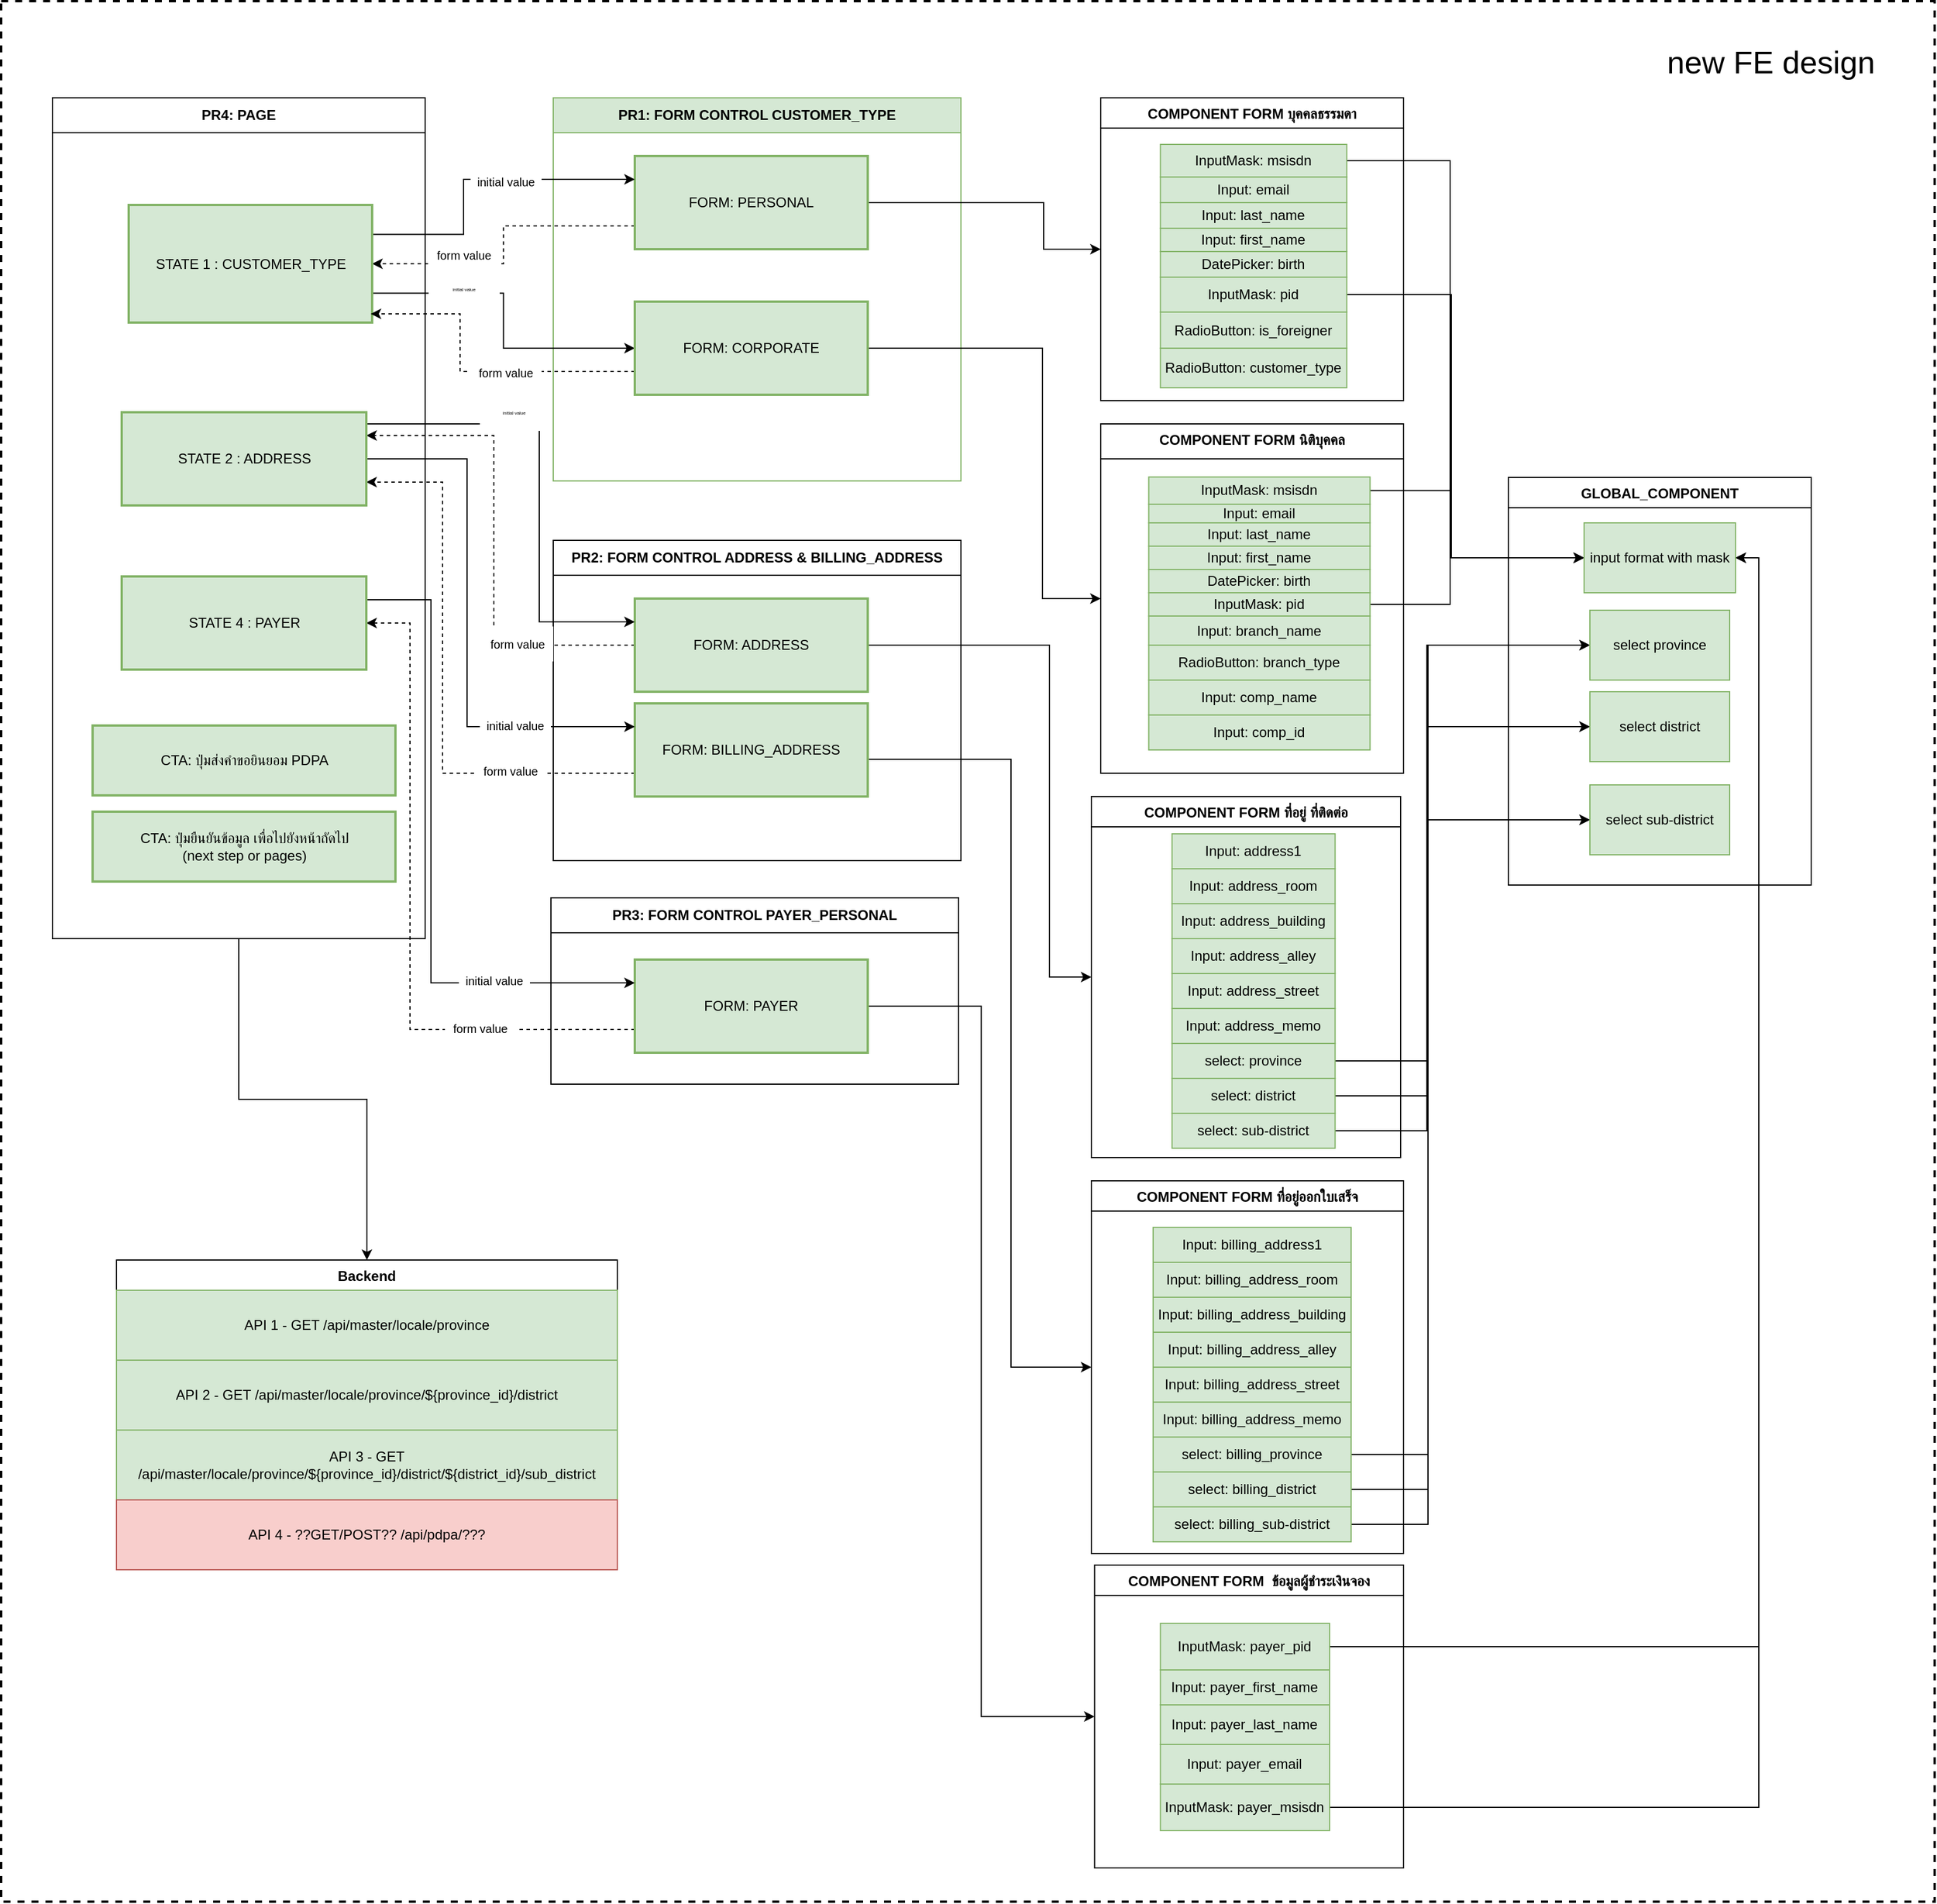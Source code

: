 <mxfile version="20.8.23" type="github">
  <diagram name="หน้า-1" id="idDFT1mlw6KMjC4FTWLW">
    <mxGraphModel dx="914" dy="258" grid="0" gridSize="10" guides="1" tooltips="1" connect="1" arrows="1" fold="1" page="0" pageScale="1" pageWidth="827" pageHeight="1169" background="#ffffff" math="0" shadow="0">
      <root>
        <mxCell id="0" />
        <mxCell id="1" parent="0" />
        <mxCell id="Ogqyakze48-16BQAnKmu-169" value="" style="rounded=0;whiteSpace=wrap;html=1;dashed=1;fontSize=18;fillColor=none;strokeWidth=2;" parent="1" vertex="1">
          <mxGeometry x="76" y="637" width="1660" height="1632" as="geometry" />
        </mxCell>
        <mxCell id="Ogqyakze48-16BQAnKmu-181" style="edgeStyle=orthogonalEdgeStyle;rounded=0;orthogonalLoop=1;jettySize=auto;html=1;exitX=0.5;exitY=1;exitDx=0;exitDy=0;entryX=0.5;entryY=0;entryDx=0;entryDy=0;" parent="1" source="Ogqyakze48-16BQAnKmu-23" target="Ogqyakze48-16BQAnKmu-176" edge="1">
          <mxGeometry relative="1" as="geometry" />
        </mxCell>
        <mxCell id="Ogqyakze48-16BQAnKmu-23" value="&lt;b&gt;PR4: PAGE&lt;/b&gt;" style="swimlane;fontStyle=0;childLayout=stackLayout;horizontal=1;startSize=30;horizontalStack=0;resizeParent=1;resizeParentMax=0;resizeLast=0;collapsible=1;marginBottom=0;whiteSpace=wrap;html=1;fillColor=default;movable=1;resizable=1;rotatable=1;deletable=1;editable=1;locked=0;connectable=1;" parent="1" vertex="1">
          <mxGeometry x="120" y="720" width="320" height="722" as="geometry" />
        </mxCell>
        <mxCell id="Ogqyakze48-16BQAnKmu-26" value="&lt;b&gt;PR1: FORM CONTROL CUSTOMER_TYPE&lt;/b&gt;" style="swimlane;fontStyle=0;childLayout=stackLayout;horizontal=1;startSize=30;horizontalStack=0;resizeParent=1;resizeParentMax=0;resizeLast=0;collapsible=1;marginBottom=0;whiteSpace=wrap;html=1;fillColor=#d5e8d4;movable=1;resizable=1;rotatable=1;deletable=1;editable=1;locked=0;connectable=1;strokeColor=#82b366;" parent="1" vertex="1">
          <mxGeometry x="550" y="720" width="350" height="329" as="geometry" />
        </mxCell>
        <mxCell id="Ogqyakze48-16BQAnKmu-33" value="&lt;span style=&quot;font-size: 27px;&quot;&gt;new FE design&lt;/span&gt;" style="text;html=1;strokeColor=none;fillColor=none;align=center;verticalAlign=middle;whiteSpace=wrap;rounded=0;fontSize=27;" parent="1" vertex="1">
          <mxGeometry x="1473" y="675" width="245" height="30" as="geometry" />
        </mxCell>
        <mxCell id="Ogqyakze48-16BQAnKmu-171" style="edgeStyle=orthogonalEdgeStyle;rounded=0;orthogonalLoop=1;jettySize=auto;html=1;exitX=1;exitY=0.5;exitDx=0;exitDy=0;entryX=0;entryY=0.5;entryDx=0;entryDy=0;" parent="1" source="Ogqyakze48-16BQAnKmu-27" target="Ogqyakze48-16BQAnKmu-81" edge="1">
          <mxGeometry relative="1" as="geometry">
            <Array as="points">
              <mxPoint x="971" y="810" />
              <mxPoint x="971" y="850" />
            </Array>
          </mxGeometry>
        </mxCell>
        <mxCell id="Ogqyakze48-16BQAnKmu-194" style="edgeStyle=orthogonalEdgeStyle;rounded=0;orthogonalLoop=1;jettySize=auto;html=1;exitX=0;exitY=0.75;exitDx=0;exitDy=0;fontSize=10;fontColor=default;dashed=1;entryX=1;entryY=0.5;entryDx=0;entryDy=0;" parent="1" source="Ogqyakze48-16BQAnKmu-27" target="Ogqyakze48-16BQAnKmu-24" edge="1">
          <mxGeometry relative="1" as="geometry">
            <mxPoint x="410" y="886" as="targetPoint" />
          </mxGeometry>
        </mxCell>
        <mxCell id="Ogqyakze48-16BQAnKmu-27" value="FORM: PERSONAL" style="rounded=0;whiteSpace=wrap;html=1;fillColor=#d5e8d4;strokeWidth=2;strokeColor=#82b366;" parent="1" vertex="1">
          <mxGeometry x="620" y="770" width="200" height="80" as="geometry" />
        </mxCell>
        <mxCell id="R_w88syAWlNDiEOUGv3d-7" style="edgeStyle=orthogonalEdgeStyle;rounded=0;orthogonalLoop=1;jettySize=auto;html=1;exitX=1;exitY=0.75;exitDx=0;exitDy=0;" parent="1" source="Ogqyakze48-16BQAnKmu-24" target="Ogqyakze48-16BQAnKmu-43" edge="1">
          <mxGeometry relative="1" as="geometry" />
        </mxCell>
        <mxCell id="R_w88syAWlNDiEOUGv3d-9" style="edgeStyle=orthogonalEdgeStyle;rounded=0;orthogonalLoop=1;jettySize=auto;html=1;exitX=1;exitY=0.25;exitDx=0;exitDy=0;entryX=0;entryY=0.25;entryDx=0;entryDy=0;" parent="1" source="Ogqyakze48-16BQAnKmu-24" target="Ogqyakze48-16BQAnKmu-27" edge="1">
          <mxGeometry relative="1" as="geometry">
            <Array as="points">
              <mxPoint x="473" y="837" />
              <mxPoint x="473" y="790" />
            </Array>
          </mxGeometry>
        </mxCell>
        <mxCell id="Ogqyakze48-16BQAnKmu-24" value="STATE 1 : CUSTOMER_TYPE" style="rounded=0;whiteSpace=wrap;html=1;fillColor=#d5e8d4;strokeWidth=2;strokeColor=#82b366;" parent="1" vertex="1">
          <mxGeometry x="185.5" y="812" width="209" height="101" as="geometry" />
        </mxCell>
        <mxCell id="R_w88syAWlNDiEOUGv3d-5" style="edgeStyle=orthogonalEdgeStyle;rounded=0;orthogonalLoop=1;jettySize=auto;html=1;exitX=1;exitY=0.5;exitDx=0;exitDy=0;entryX=0;entryY=0.5;entryDx=0;entryDy=0;" parent="1" source="Ogqyakze48-16BQAnKmu-43" target="Ogqyakze48-16BQAnKmu-102" edge="1">
          <mxGeometry relative="1" as="geometry">
            <Array as="points">
              <mxPoint x="970" y="935" />
              <mxPoint x="970" y="1150" />
            </Array>
          </mxGeometry>
        </mxCell>
        <mxCell id="R_w88syAWlNDiEOUGv3d-8" style="edgeStyle=orthogonalEdgeStyle;rounded=0;orthogonalLoop=1;jettySize=auto;html=1;exitX=0;exitY=0.75;exitDx=0;exitDy=0;entryX=0.994;entryY=0.926;entryDx=0;entryDy=0;entryPerimeter=0;dashed=1;" parent="1" source="Ogqyakze48-16BQAnKmu-43" target="Ogqyakze48-16BQAnKmu-24" edge="1">
          <mxGeometry relative="1" as="geometry">
            <Array as="points">
              <mxPoint x="470" y="955" />
              <mxPoint x="470" y="906" />
            </Array>
          </mxGeometry>
        </mxCell>
        <mxCell id="Ogqyakze48-16BQAnKmu-43" value="FORM: CORPORATE" style="rounded=0;whiteSpace=wrap;html=1;fillColor=#d5e8d4;strokeWidth=2;strokeColor=#82b366;" parent="1" vertex="1">
          <mxGeometry x="620" y="895" width="200" height="80" as="geometry" />
        </mxCell>
        <mxCell id="Ogqyakze48-16BQAnKmu-66" value="&lt;b&gt;PR2: FORM CONTROL ADDRESS &amp;amp; BILLING_ADDRESS&lt;/b&gt;" style="swimlane;fontStyle=0;childLayout=stackLayout;horizontal=1;startSize=30;horizontalStack=0;resizeParent=1;resizeParentMax=0;resizeLast=0;collapsible=1;marginBottom=0;whiteSpace=wrap;html=1;fillColor=default;movable=1;resizable=1;rotatable=1;deletable=1;editable=1;locked=0;connectable=1;" parent="1" vertex="1">
          <mxGeometry x="550" y="1100" width="350" height="275" as="geometry" />
        </mxCell>
        <mxCell id="Ogqyakze48-16BQAnKmu-173" style="edgeStyle=orthogonalEdgeStyle;rounded=0;orthogonalLoop=1;jettySize=auto;html=1;exitX=1;exitY=0.5;exitDx=0;exitDy=0;entryX=0;entryY=0.5;entryDx=0;entryDy=0;" parent="1" source="Ogqyakze48-16BQAnKmu-67" target="Ogqyakze48-16BQAnKmu-114" edge="1">
          <mxGeometry relative="1" as="geometry">
            <Array as="points">
              <mxPoint x="976" y="1190" />
              <mxPoint x="976" y="1475" />
            </Array>
          </mxGeometry>
        </mxCell>
        <mxCell id="f3dHsWI9PJ_UE8MjtRF6-1" style="edgeStyle=orthogonalEdgeStyle;rounded=0;orthogonalLoop=1;jettySize=auto;html=1;exitX=0;exitY=0.5;exitDx=0;exitDy=0;entryX=1;entryY=0.25;entryDx=0;entryDy=0;dashed=1;" parent="1" source="Ogqyakze48-16BQAnKmu-67" target="Ogqyakze48-16BQAnKmu-72" edge="1">
          <mxGeometry relative="1" as="geometry">
            <Array as="points">
              <mxPoint x="499" y="1190" />
              <mxPoint x="499" y="1010" />
            </Array>
          </mxGeometry>
        </mxCell>
        <mxCell id="Ogqyakze48-16BQAnKmu-67" value="FORM: ADDRESS" style="rounded=0;whiteSpace=wrap;html=1;fillColor=#d5e8d4;strokeWidth=2;strokeColor=#82b366;" parent="1" vertex="1">
          <mxGeometry x="620" y="1150" width="200" height="80" as="geometry" />
        </mxCell>
        <mxCell id="Ogqyakze48-16BQAnKmu-174" style="edgeStyle=orthogonalEdgeStyle;rounded=0;orthogonalLoop=1;jettySize=auto;html=1;exitX=1;exitY=0.5;exitDx=0;exitDy=0;entryX=0;entryY=0.5;entryDx=0;entryDy=0;" parent="1" source="Ogqyakze48-16BQAnKmu-69" target="Ogqyakze48-16BQAnKmu-124" edge="1">
          <mxGeometry relative="1" as="geometry">
            <Array as="points">
              <mxPoint x="820" y="1288" />
              <mxPoint x="943" y="1288" />
              <mxPoint x="943" y="1810" />
            </Array>
          </mxGeometry>
        </mxCell>
        <mxCell id="f3dHsWI9PJ_UE8MjtRF6-3" style="edgeStyle=orthogonalEdgeStyle;rounded=0;orthogonalLoop=1;jettySize=auto;html=1;exitX=0;exitY=0.75;exitDx=0;exitDy=0;entryX=1;entryY=0.75;entryDx=0;entryDy=0;dashed=1;" parent="1" source="Ogqyakze48-16BQAnKmu-69" target="Ogqyakze48-16BQAnKmu-72" edge="1">
          <mxGeometry relative="1" as="geometry">
            <Array as="points">
              <mxPoint x="455" y="1300" />
              <mxPoint x="455" y="1050" />
            </Array>
          </mxGeometry>
        </mxCell>
        <mxCell id="Ogqyakze48-16BQAnKmu-69" value="FORM: BILLING_ADDRESS" style="rounded=0;whiteSpace=wrap;html=1;fillColor=#d5e8d4;strokeWidth=2;strokeColor=#82b366;" parent="1" vertex="1">
          <mxGeometry x="620" y="1240" width="200" height="80" as="geometry" />
        </mxCell>
        <mxCell id="Ogqyakze48-16BQAnKmu-70" value="&lt;b&gt;PR3: FORM CONTROL PAYER_PERSONAL&lt;/b&gt;" style="swimlane;fontStyle=0;childLayout=stackLayout;horizontal=1;startSize=30;horizontalStack=0;resizeParent=1;resizeParentMax=0;resizeLast=0;collapsible=1;marginBottom=0;whiteSpace=wrap;html=1;fillColor=default;movable=1;resizable=1;rotatable=1;deletable=1;editable=1;locked=0;connectable=1;" parent="1" vertex="1">
          <mxGeometry x="548" y="1407" width="350" height="160" as="geometry" />
        </mxCell>
        <mxCell id="Ogqyakze48-16BQAnKmu-175" style="edgeStyle=orthogonalEdgeStyle;rounded=0;orthogonalLoop=1;jettySize=auto;html=1;exitX=1;exitY=0.5;exitDx=0;exitDy=0;entryX=0;entryY=0.5;entryDx=0;entryDy=0;" parent="1" source="Ogqyakze48-16BQAnKmu-71" target="Ogqyakze48-16BQAnKmu-134" edge="1">
          <mxGeometry relative="1" as="geometry" />
        </mxCell>
        <mxCell id="f3dHsWI9PJ_UE8MjtRF6-6" style="edgeStyle=orthogonalEdgeStyle;rounded=0;orthogonalLoop=1;jettySize=auto;html=1;exitX=0;exitY=0.75;exitDx=0;exitDy=0;entryX=1;entryY=0.5;entryDx=0;entryDy=0;dashed=1;" parent="1" source="Ogqyakze48-16BQAnKmu-71" target="Ogqyakze48-16BQAnKmu-74" edge="1">
          <mxGeometry relative="1" as="geometry">
            <Array as="points">
              <mxPoint x="427" y="1520" />
              <mxPoint x="427" y="1171" />
            </Array>
          </mxGeometry>
        </mxCell>
        <mxCell id="Ogqyakze48-16BQAnKmu-71" value="FORM:&amp;nbsp;&lt;span style=&quot;border-color: var(--border-color);&quot;&gt;PAYER&lt;/span&gt;" style="rounded=0;whiteSpace=wrap;html=1;fillColor=#d5e8d4;strokeWidth=2;strokeColor=#82b366;" parent="1" vertex="1">
          <mxGeometry x="620" y="1460" width="200" height="80" as="geometry" />
        </mxCell>
        <mxCell id="Ogqyakze48-16BQAnKmu-197" style="edgeStyle=orthogonalEdgeStyle;rounded=0;orthogonalLoop=1;jettySize=auto;html=1;exitX=1;exitY=0.25;exitDx=0;exitDy=0;entryX=0;entryY=0.25;entryDx=0;entryDy=0;fontSize=10;fontColor=default;" parent="1" source="Ogqyakze48-16BQAnKmu-72" target="Ogqyakze48-16BQAnKmu-67" edge="1">
          <mxGeometry relative="1" as="geometry">
            <Array as="points">
              <mxPoint x="390" y="1000" />
              <mxPoint x="538" y="1000" />
              <mxPoint x="538" y="1170" />
            </Array>
          </mxGeometry>
        </mxCell>
        <mxCell id="f3dHsWI9PJ_UE8MjtRF6-2" style="edgeStyle=orthogonalEdgeStyle;rounded=0;orthogonalLoop=1;jettySize=auto;html=1;exitX=1;exitY=0.5;exitDx=0;exitDy=0;entryX=0;entryY=0.25;entryDx=0;entryDy=0;" parent="1" source="Ogqyakze48-16BQAnKmu-72" target="Ogqyakze48-16BQAnKmu-69" edge="1">
          <mxGeometry relative="1" as="geometry">
            <Array as="points">
              <mxPoint x="476" y="1030" />
              <mxPoint x="476" y="1260" />
            </Array>
          </mxGeometry>
        </mxCell>
        <mxCell id="Ogqyakze48-16BQAnKmu-72" value="STATE 2 : ADDRESS" style="rounded=0;whiteSpace=wrap;html=1;fillColor=#d5e8d4;strokeWidth=2;strokeColor=#82b366;" parent="1" vertex="1">
          <mxGeometry x="179.5" y="990" width="210" height="80" as="geometry" />
        </mxCell>
        <mxCell id="f3dHsWI9PJ_UE8MjtRF6-5" style="edgeStyle=orthogonalEdgeStyle;rounded=0;orthogonalLoop=1;jettySize=auto;html=1;exitX=1;exitY=0.25;exitDx=0;exitDy=0;entryX=0;entryY=0.25;entryDx=0;entryDy=0;" parent="1" source="Ogqyakze48-16BQAnKmu-74" target="Ogqyakze48-16BQAnKmu-71" edge="1">
          <mxGeometry relative="1" as="geometry">
            <Array as="points">
              <mxPoint x="445" y="1151" />
              <mxPoint x="445" y="1480" />
            </Array>
          </mxGeometry>
        </mxCell>
        <mxCell id="Ogqyakze48-16BQAnKmu-74" value="STATE 4 :&amp;nbsp;&lt;span style=&quot;border-color: var(--border-color);&quot;&gt;PAYER&lt;/span&gt;" style="rounded=0;whiteSpace=wrap;html=1;fillColor=#d5e8d4;strokeWidth=2;strokeColor=#82b366;" parent="1" vertex="1">
          <mxGeometry x="179.5" y="1131" width="210" height="80" as="geometry" />
        </mxCell>
        <mxCell id="Ogqyakze48-16BQAnKmu-81" value="COMPONENT FORM บุคคลธรรมดา" style="swimlane;fontStyle=1;align=center;verticalAlign=top;childLayout=stackLayout;horizontal=1;startSize=26;horizontalStack=0;resizeParent=1;resizeLast=0;collapsible=1;marginBottom=0;rounded=0;shadow=0;strokeWidth=1;container=0;movable=1;resizable=1;rotatable=1;deletable=1;editable=1;locked=0;connectable=1;" parent="1" vertex="1">
          <mxGeometry x="1020" y="720" width="260" height="260" as="geometry">
            <mxRectangle x="230" y="140" width="160" height="26" as="alternateBounds" />
          </mxGeometry>
        </mxCell>
        <mxCell id="Ogqyakze48-16BQAnKmu-102" value="COMPONENT FORM นิติบุคคล" style="swimlane;fontStyle=1;align=center;verticalAlign=top;childLayout=stackLayout;horizontal=1;startSize=30;horizontalStack=0;resizeParent=1;resizeLast=0;collapsible=1;marginBottom=0;rounded=0;shadow=0;strokeWidth=1;container=0;movable=1;resizable=1;rotatable=1;deletable=1;editable=1;locked=0;connectable=1;" parent="1" vertex="1">
          <mxGeometry x="1020" y="1000" width="260" height="300" as="geometry">
            <mxRectangle x="230" y="140" width="160" height="26" as="alternateBounds" />
          </mxGeometry>
        </mxCell>
        <mxCell id="Ogqyakze48-16BQAnKmu-114" value="COMPONENT FORM ที่อยู่ ที่ติดต่อ" style="swimlane;fontStyle=1;align=center;verticalAlign=top;childLayout=stackLayout;horizontal=1;startSize=26;horizontalStack=0;resizeParent=1;resizeLast=0;collapsible=1;marginBottom=0;rounded=0;shadow=0;strokeWidth=1;container=0;" parent="1" vertex="1">
          <mxGeometry x="1012" y="1320" width="265.5" height="310" as="geometry">
            <mxRectangle x="230" y="140" width="160" height="26" as="alternateBounds" />
          </mxGeometry>
        </mxCell>
        <mxCell id="Ogqyakze48-16BQAnKmu-124" value="COMPONENT FORM ที่อยู่ออกใบเสร็จ" style="swimlane;fontStyle=1;align=center;verticalAlign=top;childLayout=stackLayout;horizontal=1;startSize=26;horizontalStack=0;resizeParent=1;resizeLast=0;collapsible=1;marginBottom=0;rounded=0;shadow=0;strokeWidth=1;movable=1;resizable=1;rotatable=1;deletable=1;editable=1;locked=0;connectable=1;" parent="1" vertex="1">
          <mxGeometry x="1012" y="1650" width="268" height="320" as="geometry">
            <mxRectangle x="230" y="140" width="160" height="26" as="alternateBounds" />
          </mxGeometry>
        </mxCell>
        <mxCell id="Ogqyakze48-16BQAnKmu-134" value="COMPONENT FORM  ข้อมูลผู้ชำระเงินจอง" style="swimlane;fontStyle=1;align=center;verticalAlign=top;childLayout=stackLayout;horizontal=1;startSize=26;horizontalStack=0;resizeParent=1;resizeLast=0;collapsible=1;marginBottom=0;rounded=0;shadow=0;strokeWidth=1;movable=1;resizable=1;rotatable=1;deletable=1;editable=1;locked=0;connectable=1;" parent="1" vertex="1">
          <mxGeometry x="1014.75" y="1980" width="265.25" height="260" as="geometry">
            <mxRectangle x="230" y="140" width="160" height="26" as="alternateBounds" />
          </mxGeometry>
        </mxCell>
        <mxCell id="Ogqyakze48-16BQAnKmu-115" value="Input: address1" style="rounded=0;whiteSpace=wrap;html=1;fillColor=#d5e8d4;strokeColor=#82b366;" parent="1" vertex="1">
          <mxGeometry x="1081.25" y="1352" width="140" height="30" as="geometry" />
        </mxCell>
        <mxCell id="Ogqyakze48-16BQAnKmu-116" value="Input: address_room" style="rounded=0;whiteSpace=wrap;html=1;fillColor=#d5e8d4;strokeColor=#82b366;" parent="1" vertex="1">
          <mxGeometry x="1081.25" y="1382" width="140" height="30" as="geometry" />
        </mxCell>
        <mxCell id="Ogqyakze48-16BQAnKmu-117" value="Input: address_building" style="rounded=0;whiteSpace=wrap;html=1;fillColor=#d5e8d4;strokeColor=#82b366;" parent="1" vertex="1">
          <mxGeometry x="1081.25" y="1412" width="140" height="30" as="geometry" />
        </mxCell>
        <mxCell id="Ogqyakze48-16BQAnKmu-118" value="Input: address_alley" style="rounded=0;whiteSpace=wrap;html=1;fillColor=#d5e8d4;strokeColor=#82b366;" parent="1" vertex="1">
          <mxGeometry x="1081.25" y="1442" width="140" height="30" as="geometry" />
        </mxCell>
        <mxCell id="Ogqyakze48-16BQAnKmu-119" value="Input: address_street" style="rounded=0;whiteSpace=wrap;html=1;fillColor=#d5e8d4;strokeColor=#82b366;" parent="1" vertex="1">
          <mxGeometry x="1081.25" y="1472" width="140" height="30" as="geometry" />
        </mxCell>
        <mxCell id="Ogqyakze48-16BQAnKmu-147" style="edgeStyle=orthogonalEdgeStyle;rounded=0;orthogonalLoop=1;jettySize=auto;html=1;exitX=0.5;exitY=0;exitDx=0;exitDy=0;entryX=0.5;entryY=1;entryDx=0;entryDy=0;fontSize=18;" parent="1" source="Ogqyakze48-16BQAnKmu-120" target="Ogqyakze48-16BQAnKmu-119" edge="1">
          <mxGeometry relative="1" as="geometry" />
        </mxCell>
        <mxCell id="Ogqyakze48-16BQAnKmu-120" value="Input: address_memo" style="rounded=0;whiteSpace=wrap;html=1;fillColor=#d5e8d4;strokeColor=#82b366;" parent="1" vertex="1">
          <mxGeometry x="1081.25" y="1502" width="140" height="30" as="geometry" />
        </mxCell>
        <mxCell id="Ogqyakze48-16BQAnKmu-158" style="edgeStyle=orthogonalEdgeStyle;rounded=0;orthogonalLoop=1;jettySize=auto;html=1;exitX=1;exitY=0.5;exitDx=0;exitDy=0;entryX=0;entryY=0.5;entryDx=0;entryDy=0;fontSize=18;" parent="1" source="Ogqyakze48-16BQAnKmu-121" target="Ogqyakze48-16BQAnKmu-92" edge="1">
          <mxGeometry relative="1" as="geometry">
            <Array as="points">
              <mxPoint x="1300" y="1547" />
              <mxPoint x="1300" y="1190" />
            </Array>
          </mxGeometry>
        </mxCell>
        <mxCell id="Ogqyakze48-16BQAnKmu-121" value="select: province" style="rounded=0;whiteSpace=wrap;html=1;fillColor=#d5e8d4;strokeColor=#82b366;" parent="1" vertex="1">
          <mxGeometry x="1081.25" y="1532" width="140" height="30" as="geometry" />
        </mxCell>
        <mxCell id="Ogqyakze48-16BQAnKmu-159" style="edgeStyle=orthogonalEdgeStyle;rounded=0;orthogonalLoop=1;jettySize=auto;html=1;exitX=1;exitY=0.5;exitDx=0;exitDy=0;entryX=0;entryY=0.5;entryDx=0;entryDy=0;fontSize=18;" parent="1" source="Ogqyakze48-16BQAnKmu-122" target="Ogqyakze48-16BQAnKmu-93" edge="1">
          <mxGeometry relative="1" as="geometry">
            <Array as="points">
              <mxPoint x="1300" y="1577" />
              <mxPoint x="1300" y="1260" />
            </Array>
          </mxGeometry>
        </mxCell>
        <mxCell id="Ogqyakze48-16BQAnKmu-122" value="select: district" style="rounded=0;whiteSpace=wrap;html=1;fillColor=#d5e8d4;strokeColor=#82b366;" parent="1" vertex="1">
          <mxGeometry x="1081.25" y="1562" width="140" height="30" as="geometry" />
        </mxCell>
        <mxCell id="Ogqyakze48-16BQAnKmu-160" style="edgeStyle=orthogonalEdgeStyle;rounded=0;orthogonalLoop=1;jettySize=auto;html=1;exitX=1;exitY=0.5;exitDx=0;exitDy=0;entryX=0;entryY=0.5;entryDx=0;entryDy=0;fontSize=18;" parent="1" source="Ogqyakze48-16BQAnKmu-123" target="Ogqyakze48-16BQAnKmu-94" edge="1">
          <mxGeometry relative="1" as="geometry">
            <Array as="points">
              <mxPoint x="1300" y="1607" />
              <mxPoint x="1300" y="1340" />
            </Array>
          </mxGeometry>
        </mxCell>
        <mxCell id="Ogqyakze48-16BQAnKmu-123" value="select: sub-district" style="rounded=0;whiteSpace=wrap;html=1;fillColor=#d5e8d4;strokeColor=#82b366;" parent="1" vertex="1">
          <mxGeometry x="1081.25" y="1592" width="140" height="30" as="geometry" />
        </mxCell>
        <mxCell id="Ogqyakze48-16BQAnKmu-156" style="edgeStyle=orthogonalEdgeStyle;rounded=0;orthogonalLoop=1;jettySize=auto;html=1;exitX=1;exitY=0.5;exitDx=0;exitDy=0;entryX=0;entryY=0.5;entryDx=0;entryDy=0;fontSize=18;" parent="1" source="Ogqyakze48-16BQAnKmu-112" target="Ogqyakze48-16BQAnKmu-95" edge="1">
          <mxGeometry relative="1" as="geometry">
            <Array as="points">
              <mxPoint x="1320" y="1057" />
              <mxPoint x="1320" y="1115" />
            </Array>
          </mxGeometry>
        </mxCell>
        <mxCell id="Ogqyakze48-16BQAnKmu-112" value="InputMask: msisdn" style="rounded=0;whiteSpace=wrap;html=1;fillColor=#d5e8d4;strokeColor=#82b366;movable=1;resizable=1;rotatable=1;deletable=1;editable=1;locked=0;connectable=1;" parent="1" vertex="1">
          <mxGeometry x="1061.25" y="1045.62" width="190" height="23.38" as="geometry" />
        </mxCell>
        <mxCell id="Ogqyakze48-16BQAnKmu-103" value="Input: comp_id" style="rounded=0;whiteSpace=wrap;html=1;fillColor=#d5e8d4;strokeColor=#82b366;movable=1;resizable=1;rotatable=1;deletable=1;editable=1;locked=0;connectable=1;" parent="1" vertex="1">
          <mxGeometry x="1061.25" y="1250" width="190" height="30" as="geometry" />
        </mxCell>
        <mxCell id="Ogqyakze48-16BQAnKmu-104" value="Input: comp_name" style="rounded=0;whiteSpace=wrap;html=1;fillColor=#d5e8d4;strokeColor=#82b366;movable=1;resizable=1;rotatable=1;deletable=1;editable=1;locked=0;connectable=1;" parent="1" vertex="1">
          <mxGeometry x="1061.25" y="1220" width="190" height="30" as="geometry" />
        </mxCell>
        <mxCell id="Ogqyakze48-16BQAnKmu-105" value="RadioButton: branch_type" style="rounded=0;whiteSpace=wrap;html=1;fillColor=#d5e8d4;strokeColor=#82b366;movable=1;resizable=1;rotatable=1;deletable=1;editable=1;locked=0;connectable=1;" parent="1" vertex="1">
          <mxGeometry x="1061.25" y="1190" width="190" height="30" as="geometry" />
        </mxCell>
        <mxCell id="Ogqyakze48-16BQAnKmu-106" value="Input: branch_name" style="rounded=0;whiteSpace=wrap;html=1;fillColor=#d5e8d4;strokeColor=#82b366;movable=1;resizable=1;rotatable=1;deletable=1;editable=1;locked=0;connectable=1;" parent="1" vertex="1">
          <mxGeometry x="1061.25" y="1165" width="190" height="25" as="geometry" />
        </mxCell>
        <mxCell id="Ogqyakze48-16BQAnKmu-157" style="edgeStyle=orthogonalEdgeStyle;rounded=0;orthogonalLoop=1;jettySize=auto;html=1;exitX=1;exitY=0.5;exitDx=0;exitDy=0;entryX=0;entryY=0.5;entryDx=0;entryDy=0;fontSize=18;" parent="1" source="Ogqyakze48-16BQAnKmu-107" target="Ogqyakze48-16BQAnKmu-95" edge="1">
          <mxGeometry relative="1" as="geometry">
            <Array as="points">
              <mxPoint x="1320" y="1155" />
              <mxPoint x="1320" y="1115" />
            </Array>
          </mxGeometry>
        </mxCell>
        <mxCell id="Ogqyakze48-16BQAnKmu-107" value="InputMask: pid" style="rounded=0;whiteSpace=wrap;html=1;fillColor=#d5e8d4;strokeColor=#82b366;movable=1;resizable=1;rotatable=1;deletable=1;editable=1;locked=0;connectable=1;" parent="1" vertex="1">
          <mxGeometry x="1061.25" y="1145" width="190" height="20" as="geometry" />
        </mxCell>
        <mxCell id="Ogqyakze48-16BQAnKmu-108" value="DatePicker: birth" style="rounded=0;whiteSpace=wrap;html=1;fillColor=#d5e8d4;strokeColor=#82b366;movable=1;resizable=1;rotatable=1;deletable=1;editable=1;locked=0;connectable=1;" parent="1" vertex="1">
          <mxGeometry x="1061.25" y="1125" width="190" height="20" as="geometry" />
        </mxCell>
        <mxCell id="Ogqyakze48-16BQAnKmu-109" value="Input: first_name" style="rounded=0;whiteSpace=wrap;html=1;fillColor=#d5e8d4;strokeColor=#82b366;movable=1;resizable=1;rotatable=1;deletable=1;editable=1;locked=0;connectable=1;" parent="1" vertex="1">
          <mxGeometry x="1061.25" y="1105" width="190" height="20" as="geometry" />
        </mxCell>
        <mxCell id="Ogqyakze48-16BQAnKmu-110" value="Input: last_name" style="rounded=0;whiteSpace=wrap;html=1;fillColor=#d5e8d4;strokeColor=#82b366;movable=1;resizable=1;rotatable=1;deletable=1;editable=1;locked=0;connectable=1;" parent="1" vertex="1">
          <mxGeometry x="1061.25" y="1085" width="190" height="20" as="geometry" />
        </mxCell>
        <mxCell id="Ogqyakze48-16BQAnKmu-111" value="Input: email" style="rounded=0;whiteSpace=wrap;html=1;fillColor=#d5e8d4;strokeColor=#82b366;movable=1;resizable=1;rotatable=1;deletable=1;editable=1;locked=0;connectable=1;" parent="1" vertex="1">
          <mxGeometry x="1061.25" y="1069" width="190" height="16" as="geometry" />
        </mxCell>
        <mxCell id="Ogqyakze48-16BQAnKmu-154" style="edgeStyle=orthogonalEdgeStyle;rounded=0;orthogonalLoop=1;jettySize=auto;html=1;exitX=1;exitY=0.5;exitDx=0;exitDy=0;entryX=0;entryY=0.5;entryDx=0;entryDy=0;fontSize=18;" parent="1" source="Ogqyakze48-16BQAnKmu-89" target="Ogqyakze48-16BQAnKmu-95" edge="1">
          <mxGeometry relative="1" as="geometry">
            <Array as="points">
              <mxPoint x="1320" y="774" />
              <mxPoint x="1320" y="1115" />
            </Array>
          </mxGeometry>
        </mxCell>
        <mxCell id="Ogqyakze48-16BQAnKmu-89" value="InputMask: msisdn" style="rounded=0;whiteSpace=wrap;html=1;fillColor=#d5e8d4;strokeColor=#82b366;" parent="1" vertex="1">
          <mxGeometry x="1071.25" y="760" width="160" height="28" as="geometry" />
        </mxCell>
        <mxCell id="Ogqyakze48-16BQAnKmu-88" value="Input: email" style="rounded=0;whiteSpace=wrap;html=1;fillColor=#d5e8d4;strokeColor=#82b366;" parent="1" vertex="1">
          <mxGeometry x="1071.25" y="788" width="160" height="22" as="geometry" />
        </mxCell>
        <mxCell id="Ogqyakze48-16BQAnKmu-86" value="Input: first_name" style="rounded=0;whiteSpace=wrap;html=1;fillColor=#d5e8d4;strokeColor=#82b366;" parent="1" vertex="1">
          <mxGeometry x="1071.25" y="832" width="160" height="20" as="geometry" />
        </mxCell>
        <mxCell id="Ogqyakze48-16BQAnKmu-87" value="Input: last_name" style="rounded=0;whiteSpace=wrap;html=1;fillColor=#d5e8d4;strokeColor=#82b366;" parent="1" vertex="1">
          <mxGeometry x="1071.25" y="810" width="160" height="22" as="geometry" />
        </mxCell>
        <mxCell id="Ogqyakze48-16BQAnKmu-85" value="DatePicker: birth" style="rounded=0;whiteSpace=wrap;html=1;fillColor=#d5e8d4;strokeColor=#82b366;" parent="1" vertex="1">
          <mxGeometry x="1071.25" y="852" width="160" height="22" as="geometry" />
        </mxCell>
        <mxCell id="Ogqyakze48-16BQAnKmu-155" style="edgeStyle=orthogonalEdgeStyle;rounded=0;orthogonalLoop=1;jettySize=auto;html=1;exitX=1;exitY=0.5;exitDx=0;exitDy=0;entryX=0;entryY=0.5;entryDx=0;entryDy=0;fontSize=18;" parent="1" source="Ogqyakze48-16BQAnKmu-84" target="Ogqyakze48-16BQAnKmu-95" edge="1">
          <mxGeometry relative="1" as="geometry">
            <Array as="points">
              <mxPoint x="1321" y="889" />
              <mxPoint x="1321" y="1115" />
            </Array>
          </mxGeometry>
        </mxCell>
        <mxCell id="Ogqyakze48-16BQAnKmu-84" value="InputMask: pid" style="rounded=0;whiteSpace=wrap;html=1;fillColor=#d5e8d4;strokeColor=#82b366;" parent="1" vertex="1">
          <mxGeometry x="1071.25" y="874" width="160" height="30" as="geometry" />
        </mxCell>
        <mxCell id="Ogqyakze48-16BQAnKmu-83" value="RadioButton: is_foreigner" style="rounded=0;whiteSpace=wrap;html=1;fillColor=#d5e8d4;strokeColor=#82b366;" parent="1" vertex="1">
          <mxGeometry x="1071.25" y="904" width="160" height="31" as="geometry" />
        </mxCell>
        <mxCell id="Ogqyakze48-16BQAnKmu-82" value="RadioButton: customer_type" style="rounded=0;whiteSpace=wrap;html=1;fillColor=#d5e8d4;strokeColor=#82b366;" parent="1" vertex="1">
          <mxGeometry x="1071.25" y="935" width="160" height="34" as="geometry" />
        </mxCell>
        <mxCell id="Ogqyakze48-16BQAnKmu-125" value="Input: billing_address1" style="rounded=0;whiteSpace=wrap;html=1;fillColor=#d5e8d4;strokeColor=#82b366;" parent="1" vertex="1">
          <mxGeometry x="1065" y="1690" width="170" height="30" as="geometry" />
        </mxCell>
        <mxCell id="Ogqyakze48-16BQAnKmu-163" style="edgeStyle=orthogonalEdgeStyle;rounded=0;orthogonalLoop=1;jettySize=auto;html=1;exitX=1;exitY=0.5;exitDx=0;exitDy=0;entryX=0;entryY=0.5;entryDx=0;entryDy=0;fontSize=18;" parent="1" source="Ogqyakze48-16BQAnKmu-133" target="Ogqyakze48-16BQAnKmu-94" edge="1">
          <mxGeometry relative="1" as="geometry">
            <Array as="points">
              <mxPoint x="1301" y="1945" />
              <mxPoint x="1301" y="1340" />
            </Array>
          </mxGeometry>
        </mxCell>
        <mxCell id="Ogqyakze48-16BQAnKmu-133" value="select: billing_sub-district" style="rounded=0;whiteSpace=wrap;html=1;fillColor=#d5e8d4;strokeColor=#82b366;" parent="1" vertex="1">
          <mxGeometry x="1065" y="1930" width="170" height="30" as="geometry" />
        </mxCell>
        <mxCell id="Ogqyakze48-16BQAnKmu-162" style="edgeStyle=orthogonalEdgeStyle;rounded=0;orthogonalLoop=1;jettySize=auto;html=1;exitX=1;exitY=0.5;exitDx=0;exitDy=0;entryX=0;entryY=0.5;entryDx=0;entryDy=0;fontSize=18;" parent="1" source="Ogqyakze48-16BQAnKmu-132" target="Ogqyakze48-16BQAnKmu-93" edge="1">
          <mxGeometry relative="1" as="geometry">
            <Array as="points">
              <mxPoint x="1301" y="1915" />
              <mxPoint x="1301" y="1260" />
            </Array>
          </mxGeometry>
        </mxCell>
        <mxCell id="Ogqyakze48-16BQAnKmu-132" value="select: billing_district" style="rounded=0;whiteSpace=wrap;html=1;fillColor=#d5e8d4;strokeColor=#82b366;" parent="1" vertex="1">
          <mxGeometry x="1065" y="1900" width="170" height="30" as="geometry" />
        </mxCell>
        <mxCell id="Ogqyakze48-16BQAnKmu-161" style="edgeStyle=orthogonalEdgeStyle;rounded=0;orthogonalLoop=1;jettySize=auto;html=1;exitX=1;exitY=0.5;exitDx=0;exitDy=0;entryX=0;entryY=0.5;entryDx=0;entryDy=0;fontSize=18;" parent="1" source="Ogqyakze48-16BQAnKmu-131" target="Ogqyakze48-16BQAnKmu-92" edge="1">
          <mxGeometry relative="1" as="geometry">
            <Array as="points">
              <mxPoint x="1301" y="1885" />
              <mxPoint x="1301" y="1190" />
            </Array>
          </mxGeometry>
        </mxCell>
        <mxCell id="Ogqyakze48-16BQAnKmu-131" value="select: billing_province" style="rounded=0;whiteSpace=wrap;html=1;fillColor=#d5e8d4;strokeColor=#82b366;" parent="1" vertex="1">
          <mxGeometry x="1065" y="1870" width="170" height="30" as="geometry" />
        </mxCell>
        <mxCell id="Ogqyakze48-16BQAnKmu-130" value="Input: billing_address_memo" style="rounded=0;whiteSpace=wrap;html=1;fillColor=#d5e8d4;strokeColor=#82b366;" parent="1" vertex="1">
          <mxGeometry x="1065" y="1840" width="170" height="30" as="geometry" />
        </mxCell>
        <mxCell id="Ogqyakze48-16BQAnKmu-129" value="Input: billing_address_street" style="rounded=0;whiteSpace=wrap;html=1;fillColor=#d5e8d4;strokeColor=#82b366;" parent="1" vertex="1">
          <mxGeometry x="1065" y="1810" width="170" height="30" as="geometry" />
        </mxCell>
        <mxCell id="Ogqyakze48-16BQAnKmu-128" value="Input: billing_address_alley" style="rounded=0;whiteSpace=wrap;html=1;fillColor=#d5e8d4;strokeColor=#82b366;" parent="1" vertex="1">
          <mxGeometry x="1065" y="1780" width="170" height="30" as="geometry" />
        </mxCell>
        <mxCell id="Ogqyakze48-16BQAnKmu-127" value="Input: billing_address_building" style="rounded=0;whiteSpace=wrap;html=1;fillColor=#d5e8d4;strokeColor=#82b366;" parent="1" vertex="1">
          <mxGeometry x="1065" y="1750" width="170" height="30" as="geometry" />
        </mxCell>
        <mxCell id="Ogqyakze48-16BQAnKmu-126" value="Input: billing_address_room" style="rounded=0;whiteSpace=wrap;html=1;fillColor=#d5e8d4;strokeColor=#82b366;" parent="1" vertex="1">
          <mxGeometry x="1065" y="1720" width="170" height="30" as="geometry" />
        </mxCell>
        <mxCell id="Ogqyakze48-16BQAnKmu-164" style="edgeStyle=orthogonalEdgeStyle;rounded=0;orthogonalLoop=1;jettySize=auto;html=1;exitX=1;exitY=0.5;exitDx=0;exitDy=0;entryX=1;entryY=0.5;entryDx=0;entryDy=0;fontSize=18;" parent="1" source="Ogqyakze48-16BQAnKmu-135" target="Ogqyakze48-16BQAnKmu-95" edge="1">
          <mxGeometry relative="1" as="geometry" />
        </mxCell>
        <mxCell id="Ogqyakze48-16BQAnKmu-135" value="InputMask: payer_pid" style="rounded=0;whiteSpace=wrap;html=1;fillColor=#d5e8d4;strokeColor=#82b366;" parent="1" vertex="1">
          <mxGeometry x="1071.25" y="2030" width="145.25" height="40" as="geometry" />
        </mxCell>
        <mxCell id="Ogqyakze48-16BQAnKmu-165" style="edgeStyle=orthogonalEdgeStyle;rounded=0;orthogonalLoop=1;jettySize=auto;html=1;exitX=1;exitY=0.5;exitDx=0;exitDy=0;entryX=1;entryY=0.5;entryDx=0;entryDy=0;fontSize=18;" parent="1" source="Ogqyakze48-16BQAnKmu-139" target="Ogqyakze48-16BQAnKmu-95" edge="1">
          <mxGeometry relative="1" as="geometry" />
        </mxCell>
        <mxCell id="Ogqyakze48-16BQAnKmu-139" value="InputMask: payer_msisdn" style="rounded=0;whiteSpace=wrap;html=1;fillColor=#d5e8d4;strokeColor=#82b366;" parent="1" vertex="1">
          <mxGeometry x="1071.25" y="2168" width="145.25" height="40" as="geometry" />
        </mxCell>
        <mxCell id="Ogqyakze48-16BQAnKmu-136" value="Input: payer_first_name" style="rounded=0;whiteSpace=wrap;html=1;fillColor=#d5e8d4;strokeColor=#82b366;" parent="1" vertex="1">
          <mxGeometry x="1071.25" y="2070" width="145.25" height="30" as="geometry" />
        </mxCell>
        <mxCell id="Ogqyakze48-16BQAnKmu-137" value="Input: payer_last_name" style="rounded=0;whiteSpace=wrap;html=1;fillColor=#d5e8d4;strokeColor=#82b366;" parent="1" vertex="1">
          <mxGeometry x="1071.25" y="2100" width="145.25" height="34" as="geometry" />
        </mxCell>
        <mxCell id="Ogqyakze48-16BQAnKmu-138" value="Input: payer_email" style="rounded=0;whiteSpace=wrap;html=1;fillColor=#d5e8d4;strokeColor=#82b366;" parent="1" vertex="1">
          <mxGeometry x="1071.25" y="2134" width="145.25" height="34" as="geometry" />
        </mxCell>
        <mxCell id="Ogqyakze48-16BQAnKmu-91" value="GLOBAL_COMPONENT" style="swimlane;fontStyle=1;align=center;verticalAlign=top;childLayout=stackLayout;horizontal=1;startSize=26;horizontalStack=0;resizeParent=1;resizeLast=0;collapsible=1;marginBottom=0;rounded=0;shadow=0;strokeWidth=1;movable=1;resizable=1;rotatable=1;deletable=1;editable=1;locked=0;connectable=1;" parent="1" vertex="1">
          <mxGeometry x="1370" y="1046" width="260" height="350" as="geometry">
            <mxRectangle x="230" y="140" width="160" height="26" as="alternateBounds" />
          </mxGeometry>
        </mxCell>
        <mxCell id="Ogqyakze48-16BQAnKmu-95" value="input format with mask" style="rounded=0;whiteSpace=wrap;html=1;fillColor=#d5e8d4;strokeColor=#82b366;" parent="1" vertex="1">
          <mxGeometry x="1435" y="1085" width="130" height="60" as="geometry" />
        </mxCell>
        <mxCell id="Ogqyakze48-16BQAnKmu-94" value="select sub-district" style="rounded=0;whiteSpace=wrap;html=1;fillColor=#d5e8d4;strokeColor=#82b366;" parent="1" vertex="1">
          <mxGeometry x="1440" y="1310" width="120" height="60" as="geometry" />
        </mxCell>
        <mxCell id="Ogqyakze48-16BQAnKmu-93" value="select district" style="rounded=0;whiteSpace=wrap;html=1;fillColor=#d5e8d4;strokeColor=#82b366;" parent="1" vertex="1">
          <mxGeometry x="1440" y="1230" width="120" height="60" as="geometry" />
        </mxCell>
        <mxCell id="Ogqyakze48-16BQAnKmu-92" value="select province" style="rounded=0;whiteSpace=wrap;html=1;fillColor=#d5e8d4;strokeColor=#82b366;" parent="1" vertex="1">
          <mxGeometry x="1440" y="1160" width="120" height="60" as="geometry" />
        </mxCell>
        <mxCell id="Ogqyakze48-16BQAnKmu-166" value="CTA: ปุ่มส่งคำขอยินยอม PDPA" style="rounded=0;whiteSpace=wrap;html=1;strokeWidth=2;fillColor=#d5e8d4;strokeColor=#82b366;" parent="1" vertex="1">
          <mxGeometry x="154.5" y="1259" width="260" height="60" as="geometry" />
        </mxCell>
        <mxCell id="Ogqyakze48-16BQAnKmu-167" value="CTA: ปุ่มยืนยันข้อมูล เพื่อไปยังหน้าถัดไป&lt;br&gt;(next step or pages)" style="rounded=0;whiteSpace=wrap;html=1;strokeWidth=2;fillColor=#d5e8d4;strokeColor=#82b366;" parent="1" vertex="1">
          <mxGeometry x="154.5" y="1333" width="260" height="60" as="geometry" />
        </mxCell>
        <mxCell id="Ogqyakze48-16BQAnKmu-176" value="Backend" style="swimlane;fontStyle=1;align=center;verticalAlign=top;childLayout=stackLayout;horizontal=1;startSize=26;horizontalStack=0;resizeParent=1;resizeLast=0;collapsible=1;marginBottom=0;rounded=0;shadow=0;strokeWidth=1;" parent="1" vertex="1">
          <mxGeometry x="175" y="1718" width="430" height="266" as="geometry">
            <mxRectangle x="230" y="140" width="160" height="26" as="alternateBounds" />
          </mxGeometry>
        </mxCell>
        <mxCell id="Ogqyakze48-16BQAnKmu-177" value="&lt;font style=&quot;font-size: 12px;&quot;&gt;API 1 - GET &lt;font style=&quot;font-size: 12px;&quot;&gt;/api/master/locale/province&lt;/font&gt;&lt;/font&gt;" style="rounded=0;whiteSpace=wrap;html=1;fillColor=#d5e8d4;strokeColor=#82b366;" parent="Ogqyakze48-16BQAnKmu-176" vertex="1">
          <mxGeometry y="26" width="430" height="60" as="geometry" />
        </mxCell>
        <mxCell id="Ogqyakze48-16BQAnKmu-178" value="API 2 - GET /api/master/locale/province/${province_id}/district" style="rounded=0;whiteSpace=wrap;html=1;fillColor=#d5e8d4;strokeColor=#82b366;" parent="Ogqyakze48-16BQAnKmu-176" vertex="1">
          <mxGeometry y="86" width="430" height="60" as="geometry" />
        </mxCell>
        <mxCell id="Ogqyakze48-16BQAnKmu-179" value="API 3 - GET /api/master/locale/province/${province_id}/district/${district_id}/sub_district" style="rounded=0;whiteSpace=wrap;html=1;fillColor=#d5e8d4;strokeColor=#82b366;" parent="Ogqyakze48-16BQAnKmu-176" vertex="1">
          <mxGeometry y="146" width="430" height="60" as="geometry" />
        </mxCell>
        <mxCell id="Ogqyakze48-16BQAnKmu-180" value="API 4 - ??GET/POST?? /api/pdpa/???" style="rounded=0;whiteSpace=wrap;html=1;fillColor=#f8cecc;strokeColor=#b85450;" parent="Ogqyakze48-16BQAnKmu-176" vertex="1">
          <mxGeometry y="206" width="430" height="60" as="geometry" />
        </mxCell>
        <mxCell id="Ogqyakze48-16BQAnKmu-207" value="&lt;font style=&quot;font-size: 10px;&quot;&gt;initial value&lt;/font&gt;" style="text;html=1;align=center;verticalAlign=middle;whiteSpace=wrap;rounded=0;fontSize=8;fillColor=default;gradientColor=none;shadow=0;imageAspect=1;allowArrows=1;rotatable=1;cloneable=1;deletable=1;" parent="1" vertex="1">
          <mxGeometry x="479" y="777" width="61" height="30" as="geometry" />
        </mxCell>
        <mxCell id="Ogqyakze48-16BQAnKmu-215" value="&lt;font style=&quot;font-size: 4px;&quot;&gt;initial value&lt;/font&gt;" style="text;html=1;align=center;verticalAlign=middle;whiteSpace=wrap;rounded=0;fontSize=4;fillColor=default;gradientColor=none;shadow=0;imageAspect=1;allowArrows=0;rotatable=1;cloneable=1;deletable=1;" parent="1" vertex="1">
          <mxGeometry x="443" y="869.5" width="61" height="30" as="geometry" />
        </mxCell>
        <mxCell id="Ogqyakze48-16BQAnKmu-218" value="&lt;font style=&quot;font-size: 4px;&quot;&gt;initial value&lt;/font&gt;" style="text;html=1;align=center;verticalAlign=middle;whiteSpace=wrap;rounded=0;fontSize=4;fillColor=default;gradientColor=none;shadow=0;imageAspect=1;allowArrows=0;rotatable=1;cloneable=1;deletable=1;" parent="1" vertex="1">
          <mxGeometry x="487" y="976" width="59" height="30" as="geometry" />
        </mxCell>
        <mxCell id="Ogqyakze48-16BQAnKmu-219" value="&lt;font style=&quot;font-size: 10px;&quot;&gt;initial value&lt;/font&gt;" style="text;html=1;align=center;verticalAlign=middle;whiteSpace=wrap;rounded=0;fontSize=4;fillColor=default;gradientColor=none;shadow=0;imageAspect=1;allowArrows=0;rotatable=1;cloneable=1;deletable=1;" parent="1" vertex="1">
          <mxGeometry x="487" y="1244" width="61" height="30" as="geometry" />
        </mxCell>
        <mxCell id="Ogqyakze48-16BQAnKmu-220" value="&lt;font style=&quot;font-size: 10px;&quot;&gt;initial value&lt;/font&gt;" style="text;html=1;align=center;verticalAlign=middle;whiteSpace=wrap;rounded=0;fontSize=4;fillColor=default;gradientColor=none;shadow=0;imageAspect=1;allowArrows=0;rotatable=1;cloneable=1;deletable=1;" parent="1" vertex="1">
          <mxGeometry x="469" y="1463" width="61" height="30" as="geometry" />
        </mxCell>
        <mxCell id="Ogqyakze48-16BQAnKmu-221" value="&lt;span style=&quot;font-size: 10px;&quot;&gt;form value&lt;/span&gt;" style="text;html=1;align=center;verticalAlign=middle;whiteSpace=wrap;rounded=0;fontSize=8;fillColor=default;gradientColor=none;shadow=0;imageAspect=1;allowArrows=1;rotatable=1;cloneable=1;deletable=1;" parent="1" vertex="1">
          <mxGeometry x="443" y="839" width="61" height="31" as="geometry" />
        </mxCell>
        <mxCell id="Ogqyakze48-16BQAnKmu-222" value="&lt;span style=&quot;font-size: 10px;&quot;&gt;form value&lt;/span&gt;" style="text;html=1;align=center;verticalAlign=middle;whiteSpace=wrap;rounded=0;fontSize=8;fillColor=default;gradientColor=none;shadow=0;imageAspect=1;allowArrows=1;rotatable=1;cloneable=1;deletable=1;" parent="1" vertex="1">
          <mxGeometry x="479" y="941" width="61" height="30" as="geometry" />
        </mxCell>
        <mxCell id="Ogqyakze48-16BQAnKmu-223" value="&lt;span style=&quot;font-size: 10px;&quot;&gt;form value&lt;/span&gt;" style="text;html=1;align=center;verticalAlign=middle;whiteSpace=wrap;rounded=0;fontSize=8;fillColor=default;gradientColor=none;shadow=0;imageAspect=1;allowArrows=1;rotatable=1;cloneable=1;deletable=1;" parent="1" vertex="1">
          <mxGeometry x="489" y="1174" width="61" height="30" as="geometry" />
        </mxCell>
        <mxCell id="Ogqyakze48-16BQAnKmu-224" value="&lt;span style=&quot;font-size: 10px;&quot;&gt;form value&lt;/span&gt;" style="text;html=1;align=center;verticalAlign=middle;whiteSpace=wrap;rounded=0;fontSize=8;fillColor=default;gradientColor=none;shadow=0;imageAspect=1;allowArrows=1;rotatable=1;cloneable=1;deletable=1;" parent="1" vertex="1">
          <mxGeometry x="483" y="1283" width="61" height="30" as="geometry" />
        </mxCell>
        <mxCell id="Ogqyakze48-16BQAnKmu-225" value="&lt;span style=&quot;font-size: 10px;&quot;&gt;form value&lt;/span&gt;" style="text;html=1;align=center;verticalAlign=middle;whiteSpace=wrap;rounded=0;fontSize=8;fillColor=default;gradientColor=none;shadow=0;imageAspect=1;allowArrows=1;rotatable=1;cloneable=1;deletable=1;" parent="1" vertex="1">
          <mxGeometry x="457" y="1504" width="61" height="30" as="geometry" />
        </mxCell>
      </root>
    </mxGraphModel>
  </diagram>
</mxfile>

